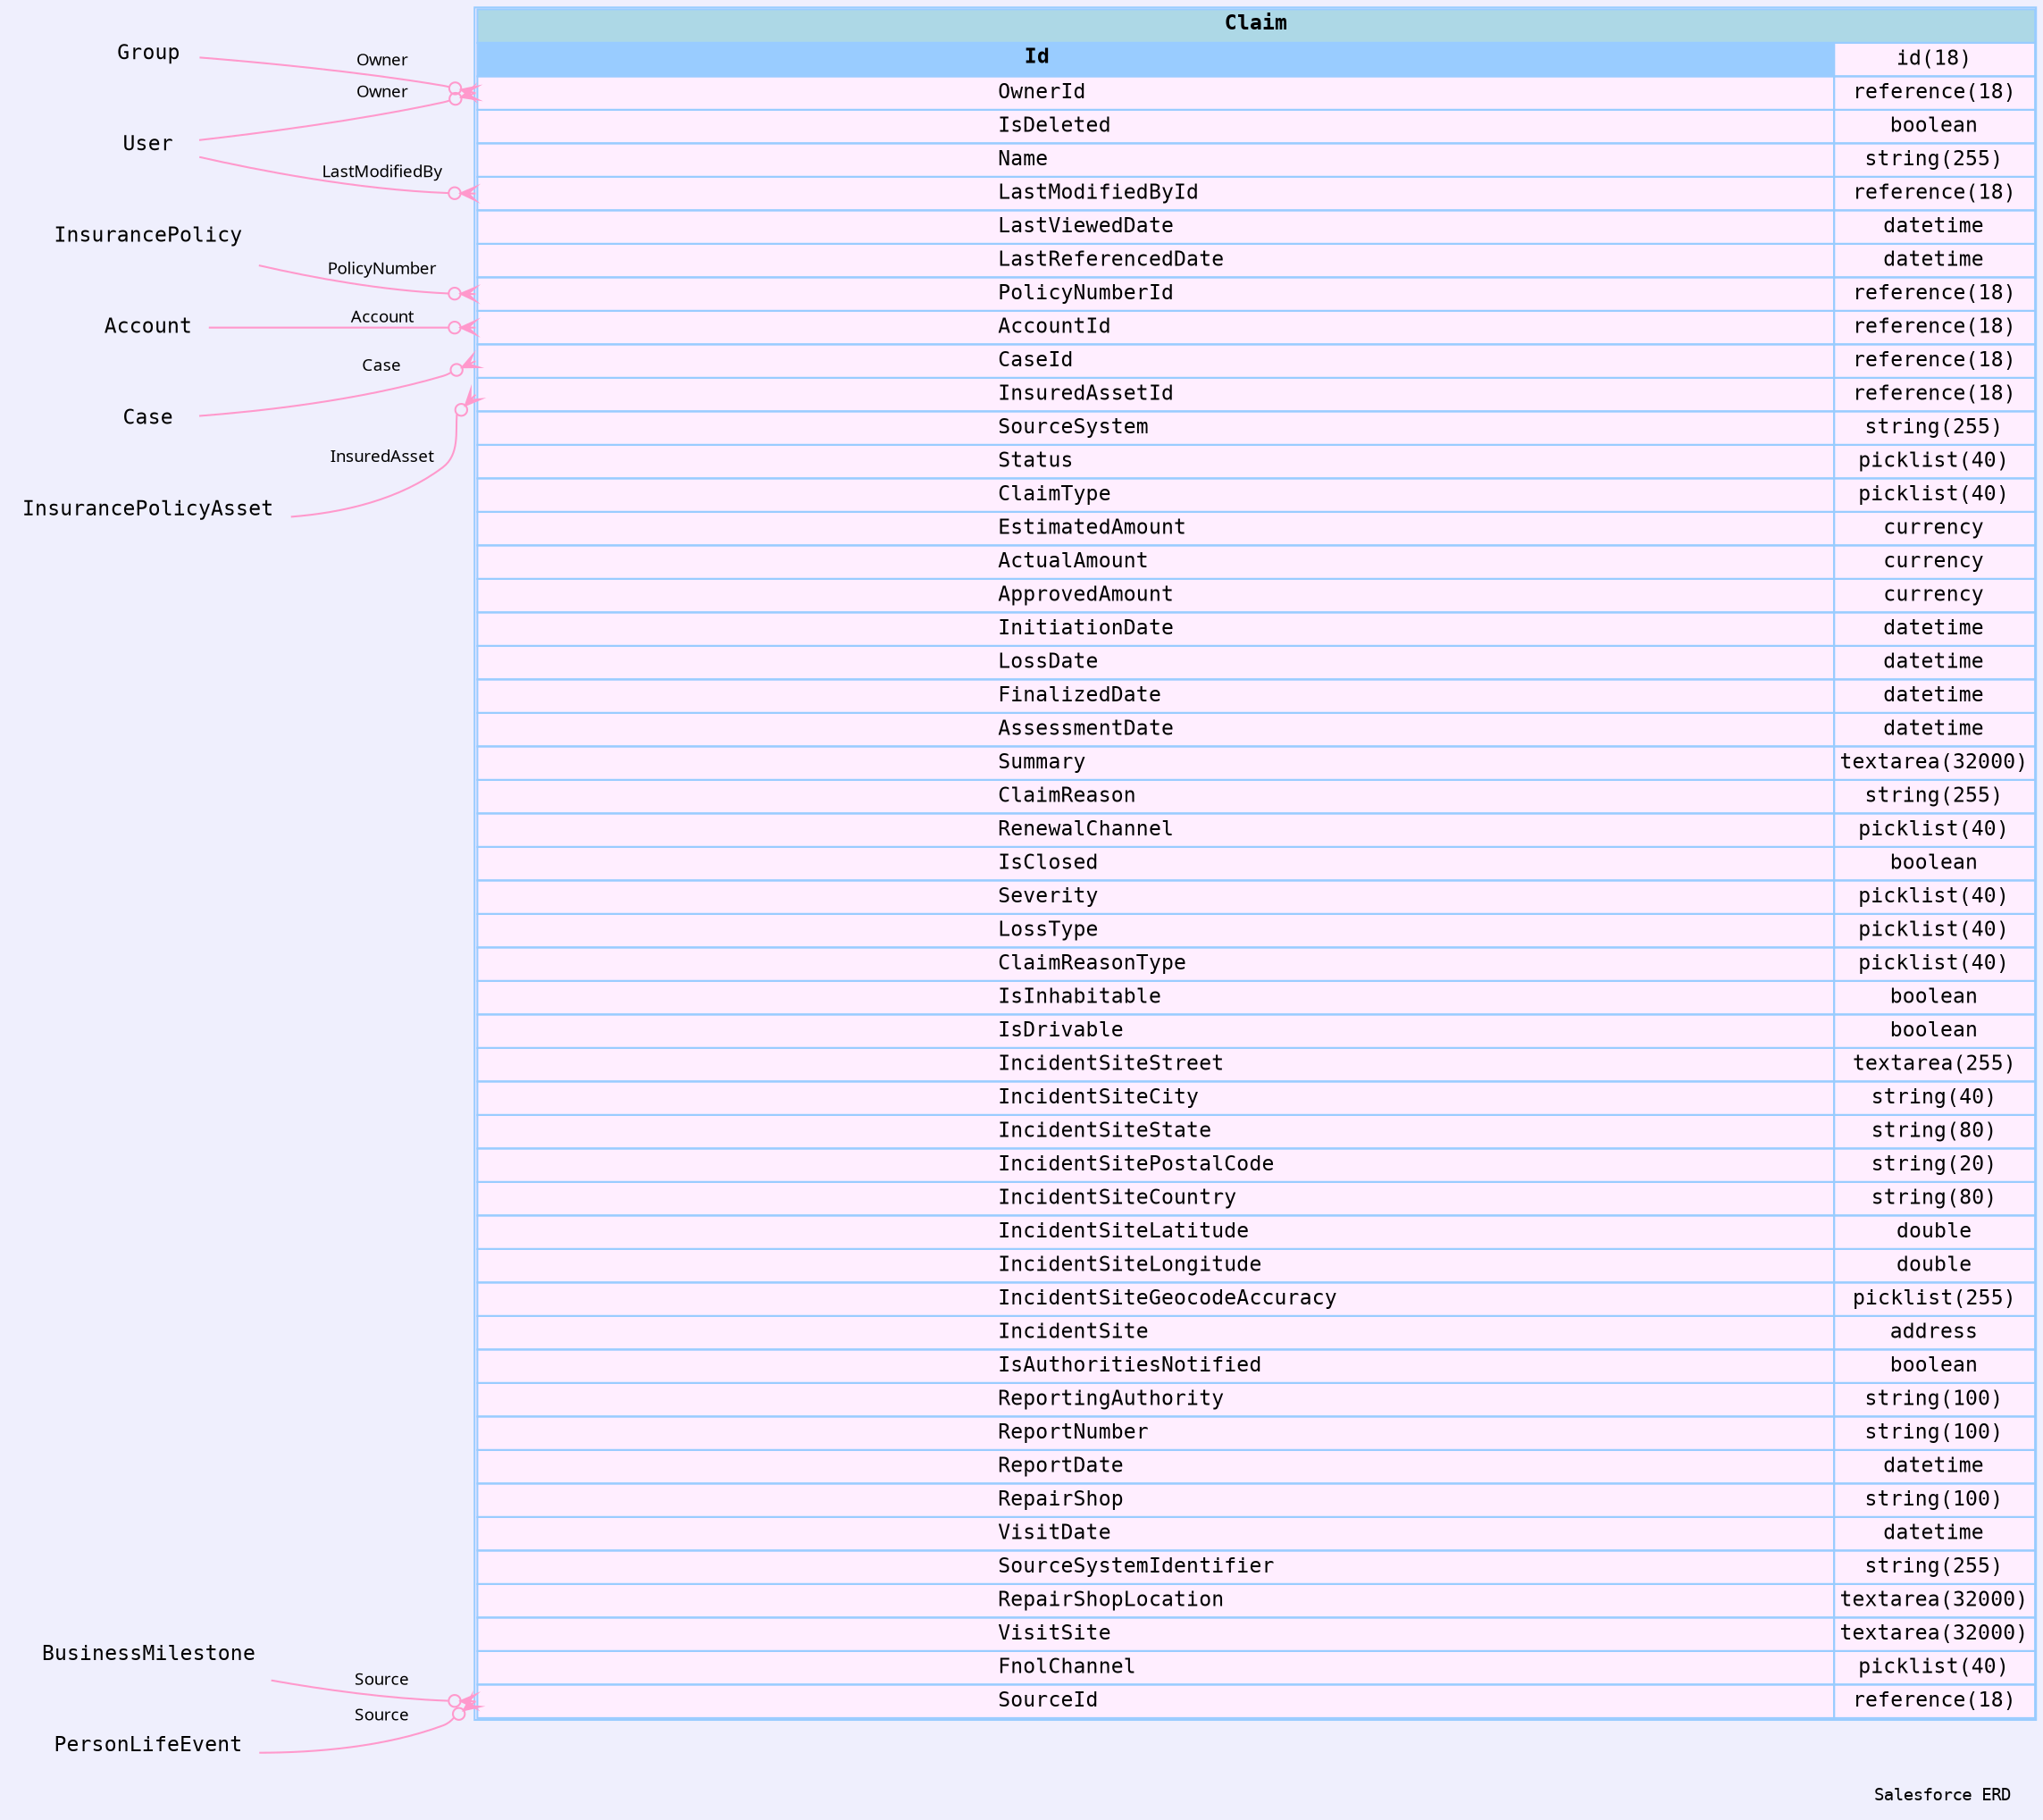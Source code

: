 
        digraph "Salesforce+ ERD" {  
            graph [  
              rankdir="RL"  
              bgcolor="#efeffd"  
              label="Salesforce ERD "  
              labeljust="r"  
              nodesep="0.18"  
              ranksep="0.46"        
              fontname="Courier"  
              fontsize="9"  
            ];  
            node [  
              fontname="Courier"  
              fontsize="11"  
              shape="plaintext"  
              color="#99ccff"  
            ];  
            edge [ arrowsize="0.8"   ];
        
            Claim [shape=none, margin=0, label=<
                <table border="1" cellborder="1" cellspacing="0" bgcolor="#ffeeff" >   
                  <tr><td colspan="3" bgcolor="lightblue"><b>Claim</b></td></tr>
             <tr>
                                        <td  bgcolor="#99ccff" port="Id" align="left">
                                           <b>Id</b>
                                        </td><td>id(18)</td></tr> <tr>
                                         <td port="OwnerId" align="left">
                                         OwnerId
                                       </td><td>reference(18)</td></tr> <tr>
                                         <td port="IsDeleted" align="left">
                                         IsDeleted
                                       </td><td>boolean</td></tr> <tr>
                                         <td port="Name" align="left">
                                         Name
                                       </td><td>string(255)</td></tr> <tr>
                                         <td port="LastModifiedById" align="left">
                                         LastModifiedById
                                       </td><td>reference(18)</td></tr> <tr>
                                         <td port="LastViewedDate" align="left">
                                         LastViewedDate
                                       </td><td>datetime</td></tr> <tr>
                                         <td port="LastReferencedDate" align="left">
                                         LastReferencedDate
                                       </td><td>datetime</td></tr> <tr>
                                         <td port="PolicyNumberId" align="left">
                                         PolicyNumberId
                                       </td><td>reference(18)</td></tr> <tr>
                                         <td port="AccountId" align="left">
                                         AccountId
                                       </td><td>reference(18)</td></tr> <tr>
                                         <td port="CaseId" align="left">
                                         CaseId
                                       </td><td>reference(18)</td></tr> <tr>
                                         <td port="InsuredAssetId" align="left">
                                         InsuredAssetId
                                       </td><td>reference(18)</td></tr> <tr>
                                         <td port="SourceSystem" align="left">
                                         SourceSystem
                                       </td><td>string(255)</td></tr> <tr>
                                         <td port="Status" align="left">
                                         Status
                                       </td><td>picklist(40)</td></tr> <tr>
                                         <td port="ClaimType" align="left">
                                         ClaimType
                                       </td><td>picklist(40)</td></tr> <tr>
                                         <td port="EstimatedAmount" align="left">
                                         EstimatedAmount
                                       </td><td>currency</td></tr> <tr>
                                         <td port="ActualAmount" align="left">
                                         ActualAmount
                                       </td><td>currency</td></tr> <tr>
                                         <td port="ApprovedAmount" align="left">
                                         ApprovedAmount
                                       </td><td>currency</td></tr> <tr>
                                         <td port="InitiationDate" align="left">
                                         InitiationDate
                                       </td><td>datetime</td></tr> <tr>
                                         <td port="LossDate" align="left">
                                         LossDate
                                       </td><td>datetime</td></tr> <tr>
                                         <td port="FinalizedDate" align="left">
                                         FinalizedDate
                                       </td><td>datetime</td></tr> <tr>
                                         <td port="AssessmentDate" align="left">
                                         AssessmentDate
                                       </td><td>datetime</td></tr> <tr>
                                         <td port="Summary" align="left">
                                         Summary
                                       </td><td>textarea(32000)</td></tr> <tr>
                                         <td port="ClaimReason" align="left">
                                         ClaimReason
                                       </td><td>string(255)</td></tr> <tr>
                                         <td port="RenewalChannel" align="left">
                                         RenewalChannel
                                       </td><td>picklist(40)</td></tr> <tr>
                                         <td port="IsClosed" align="left">
                                         IsClosed
                                       </td><td>boolean</td></tr> <tr>
                                         <td port="Severity" align="left">
                                         Severity
                                       </td><td>picklist(40)</td></tr> <tr>
                                         <td port="LossType" align="left">
                                         LossType
                                       </td><td>picklist(40)</td></tr> <tr>
                                         <td port="ClaimReasonType" align="left">
                                         ClaimReasonType
                                       </td><td>picklist(40)</td></tr> <tr>
                                         <td port="IsInhabitable" align="left">
                                         IsInhabitable
                                       </td><td>boolean</td></tr> <tr>
                                         <td port="IsDrivable" align="left">
                                         IsDrivable
                                       </td><td>boolean</td></tr> <tr>
                                         <td port="IncidentSiteStreet" align="left">
                                         IncidentSiteStreet
                                       </td><td>textarea(255)</td></tr> <tr>
                                         <td port="IncidentSiteCity" align="left">
                                         IncidentSiteCity
                                       </td><td>string(40)</td></tr> <tr>
                                         <td port="IncidentSiteState" align="left">
                                         IncidentSiteState
                                       </td><td>string(80)</td></tr> <tr>
                                         <td port="IncidentSitePostalCode" align="left">
                                         IncidentSitePostalCode
                                       </td><td>string(20)</td></tr> <tr>
                                         <td port="IncidentSiteCountry" align="left">
                                         IncidentSiteCountry
                                       </td><td>string(80)</td></tr> <tr>
                                         <td port="IncidentSiteLatitude" align="left">
                                         IncidentSiteLatitude
                                       </td><td>double</td></tr> <tr>
                                         <td port="IncidentSiteLongitude" align="left">
                                         IncidentSiteLongitude
                                       </td><td>double</td></tr> <tr>
                                         <td port="IncidentSiteGeocodeAccuracy" align="left">
                                         IncidentSiteGeocodeAccuracy
                                       </td><td>picklist(255)</td></tr> <tr>
                                         <td port="IncidentSite" align="left">
                                         IncidentSite
                                       </td><td>address</td></tr> <tr>
                                         <td port="IsAuthoritiesNotified" align="left">
                                         IsAuthoritiesNotified
                                       </td><td>boolean</td></tr> <tr>
                                         <td port="ReportingAuthority" align="left">
                                         ReportingAuthority
                                       </td><td>string(100)</td></tr> <tr>
                                         <td port="ReportNumber" align="left">
                                         ReportNumber
                                       </td><td>string(100)</td></tr> <tr>
                                         <td port="ReportDate" align="left">
                                         ReportDate
                                       </td><td>datetime</td></tr> <tr>
                                         <td port="RepairShop" align="left">
                                         RepairShop
                                       </td><td>string(100)</td></tr> <tr>
                                         <td port="VisitDate" align="left">
                                         VisitDate
                                       </td><td>datetime</td></tr> <tr>
                                         <td port="SourceSystemIdentifier" align="left">
                                         SourceSystemIdentifier
                                       </td><td>string(255)</td></tr> <tr>
                                         <td port="RepairShopLocation" align="left">
                                         RepairShopLocation
                                       </td><td>textarea(32000)</td></tr> <tr>
                                         <td port="VisitSite" align="left">
                                         VisitSite
                                       </td><td>textarea(32000)</td></tr> <tr>
                                         <td port="FnolChannel" align="left">
                                         FnolChannel
                                       </td><td>picklist(40)</td></tr> <tr>
                                         <td port="SourceId" align="left">
                                         SourceId
                                       </td><td>reference(18)</td></tr>            
                </table>
                >
                  URL="#"
                  tooltip=" Claim "
                ];
            
                            "Claim" : "OwnerId": w -> 
                                  "Group" : "Id" 
                                           : e 
                                          [arrowhead=none 
                                           dir=back 
                                           arrowtail=crowodot 
                                           color="#ff99cc"
                                           label="Owner"
                                           fontname="Monaco"
                                           fontsize="9"
                                          ];
                      
                            "Claim" : "OwnerId": w -> 
                                  "User" : "Id" 
                                           : e 
                                          [arrowhead=none 
                                           dir=back 
                                           arrowtail=crowodot 
                                           color="#ff99cc"
                                           label="Owner"
                                           fontname="Monaco"
                                           fontsize="9"
                                          ];
                      
                            "Claim" : "LastModifiedById": w -> 
                                  "User" : "Id" 
                                           : e 
                                          [arrowhead=none 
                                           dir=back 
                                           arrowtail=crowodot 
                                           color="#ff99cc"
                                           label="LastModifiedBy"
                                           fontname="Monaco"
                                           fontsize="9"
                                          ];
                      
                            "Claim" : "PolicyNumberId": w -> 
                                  "InsurancePolicy" : "Id" 
                                           : e 
                                          [arrowhead=none 
                                           dir=back 
                                           arrowtail=crowodot 
                                           color="#ff99cc"
                                           label="PolicyNumber"
                                           fontname="Monaco"
                                           fontsize="9"
                                          ];
                      
                            "Claim" : "AccountId": w -> 
                                  "Account" : "Id" 
                                           : e 
                                          [arrowhead=none 
                                           dir=back 
                                           arrowtail=crowodot 
                                           color="#ff99cc"
                                           label="Account"
                                           fontname="Monaco"
                                           fontsize="9"
                                          ];
                      
                            "Claim" : "CaseId": w -> 
                                  "Case" : "Id" 
                                           : e 
                                          [arrowhead=none 
                                           dir=back 
                                           arrowtail=crowodot 
                                           color="#ff99cc"
                                           label="Case"
                                           fontname="Monaco"
                                           fontsize="9"
                                          ];
                      
                            "Claim" : "InsuredAssetId": w -> 
                                  "InsurancePolicyAsset" : "Id" 
                                           : e 
                                          [arrowhead=none 
                                           dir=back 
                                           arrowtail=crowodot 
                                           color="#ff99cc"
                                           label="InsuredAsset"
                                           fontname="Monaco"
                                           fontsize="9"
                                          ];
                      
                            "Claim" : "SourceId": w -> 
                                  "BusinessMilestone" : "Id" 
                                           : e 
                                          [arrowhead=none 
                                           dir=back 
                                           arrowtail=crowodot 
                                           color="#ff99cc"
                                           label="Source"
                                           fontname="Monaco"
                                           fontsize="9"
                                          ];
                      
                            "Claim" : "SourceId": w -> 
                                  "PersonLifeEvent" : "Id" 
                                           : e 
                                          [arrowhead=none 
                                           dir=back 
                                           arrowtail=crowodot 
                                           color="#ff99cc"
                                           label="Source"
                                           fontname="Monaco"
                                           fontsize="9"
                                          ];
                      }